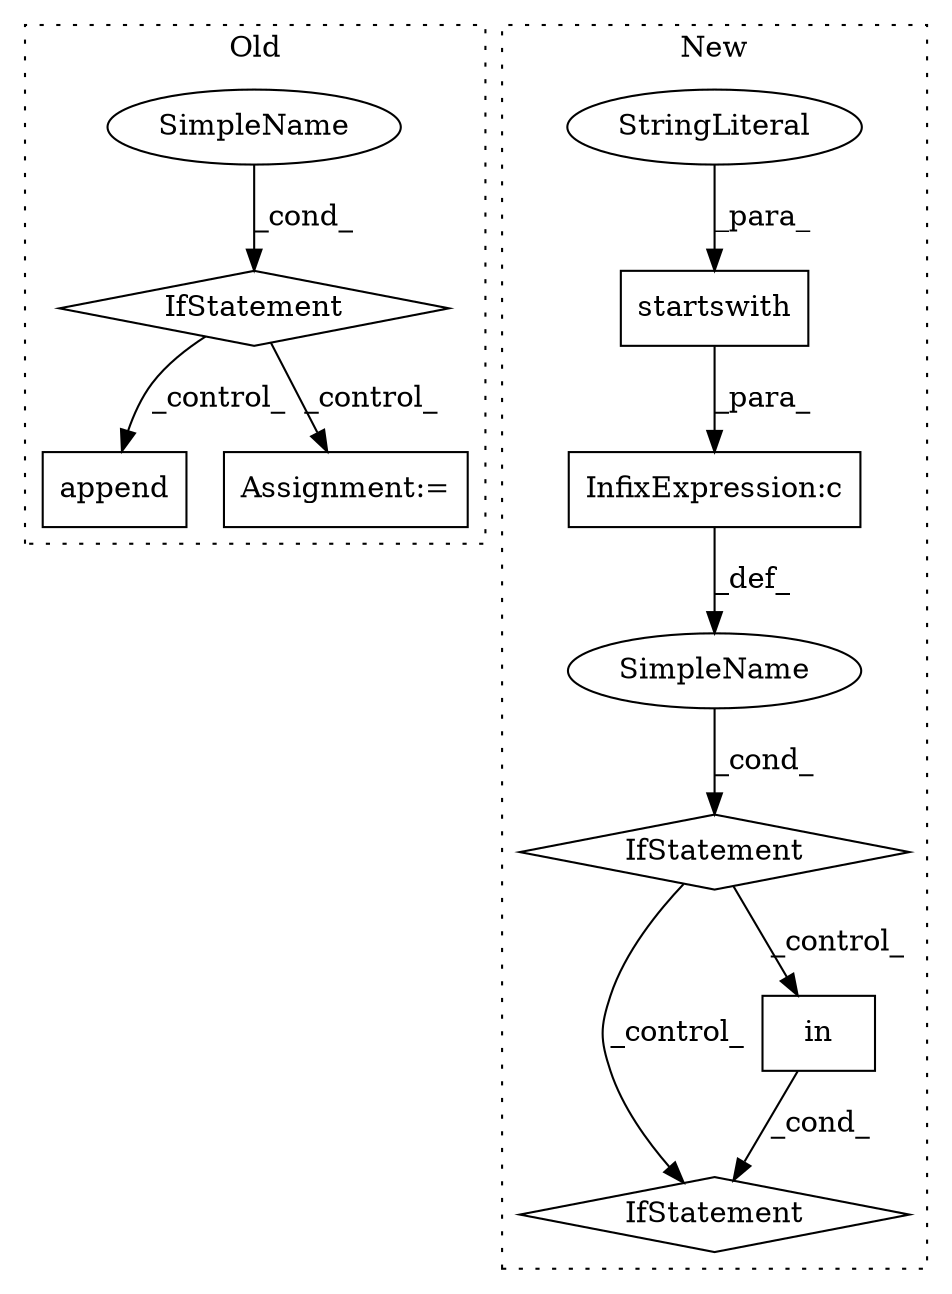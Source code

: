 digraph G {
subgraph cluster0 {
1 [label="append" a="32" s="443,451" l="7,1" shape="box"];
5 [label="IfStatement" a="25" s="337,364" l="4,2" shape="diamond"];
6 [label="SimpleName" a="42" s="" l="" shape="ellipse"];
10 [label="Assignment:=" a="7" s="638" l="15" shape="box"];
label = "Old";
style="dotted";
}
subgraph cluster1 {
2 [label="startswith" a="32" s="456,470" l="11,1" shape="box"];
3 [label="IfStatement" a="25" s="449,504" l="4,2" shape="diamond"];
4 [label="StringLiteral" a="45" s="467" l="3" shape="ellipse"];
7 [label="IfStatement" a="25" s="592,643" l="4,2" shape="diamond"];
8 [label="SimpleName" a="42" s="" l="" shape="ellipse"];
9 [label="in" a="105" s="627" l="15" shape="box"];
11 [label="InfixExpression:c" a="27" s="471" l="4" shape="box"];
label = "New";
style="dotted";
}
2 -> 11 [label="_para_"];
3 -> 9 [label="_control_"];
3 -> 7 [label="_control_"];
4 -> 2 [label="_para_"];
5 -> 1 [label="_control_"];
5 -> 10 [label="_control_"];
6 -> 5 [label="_cond_"];
8 -> 3 [label="_cond_"];
9 -> 7 [label="_cond_"];
11 -> 8 [label="_def_"];
}